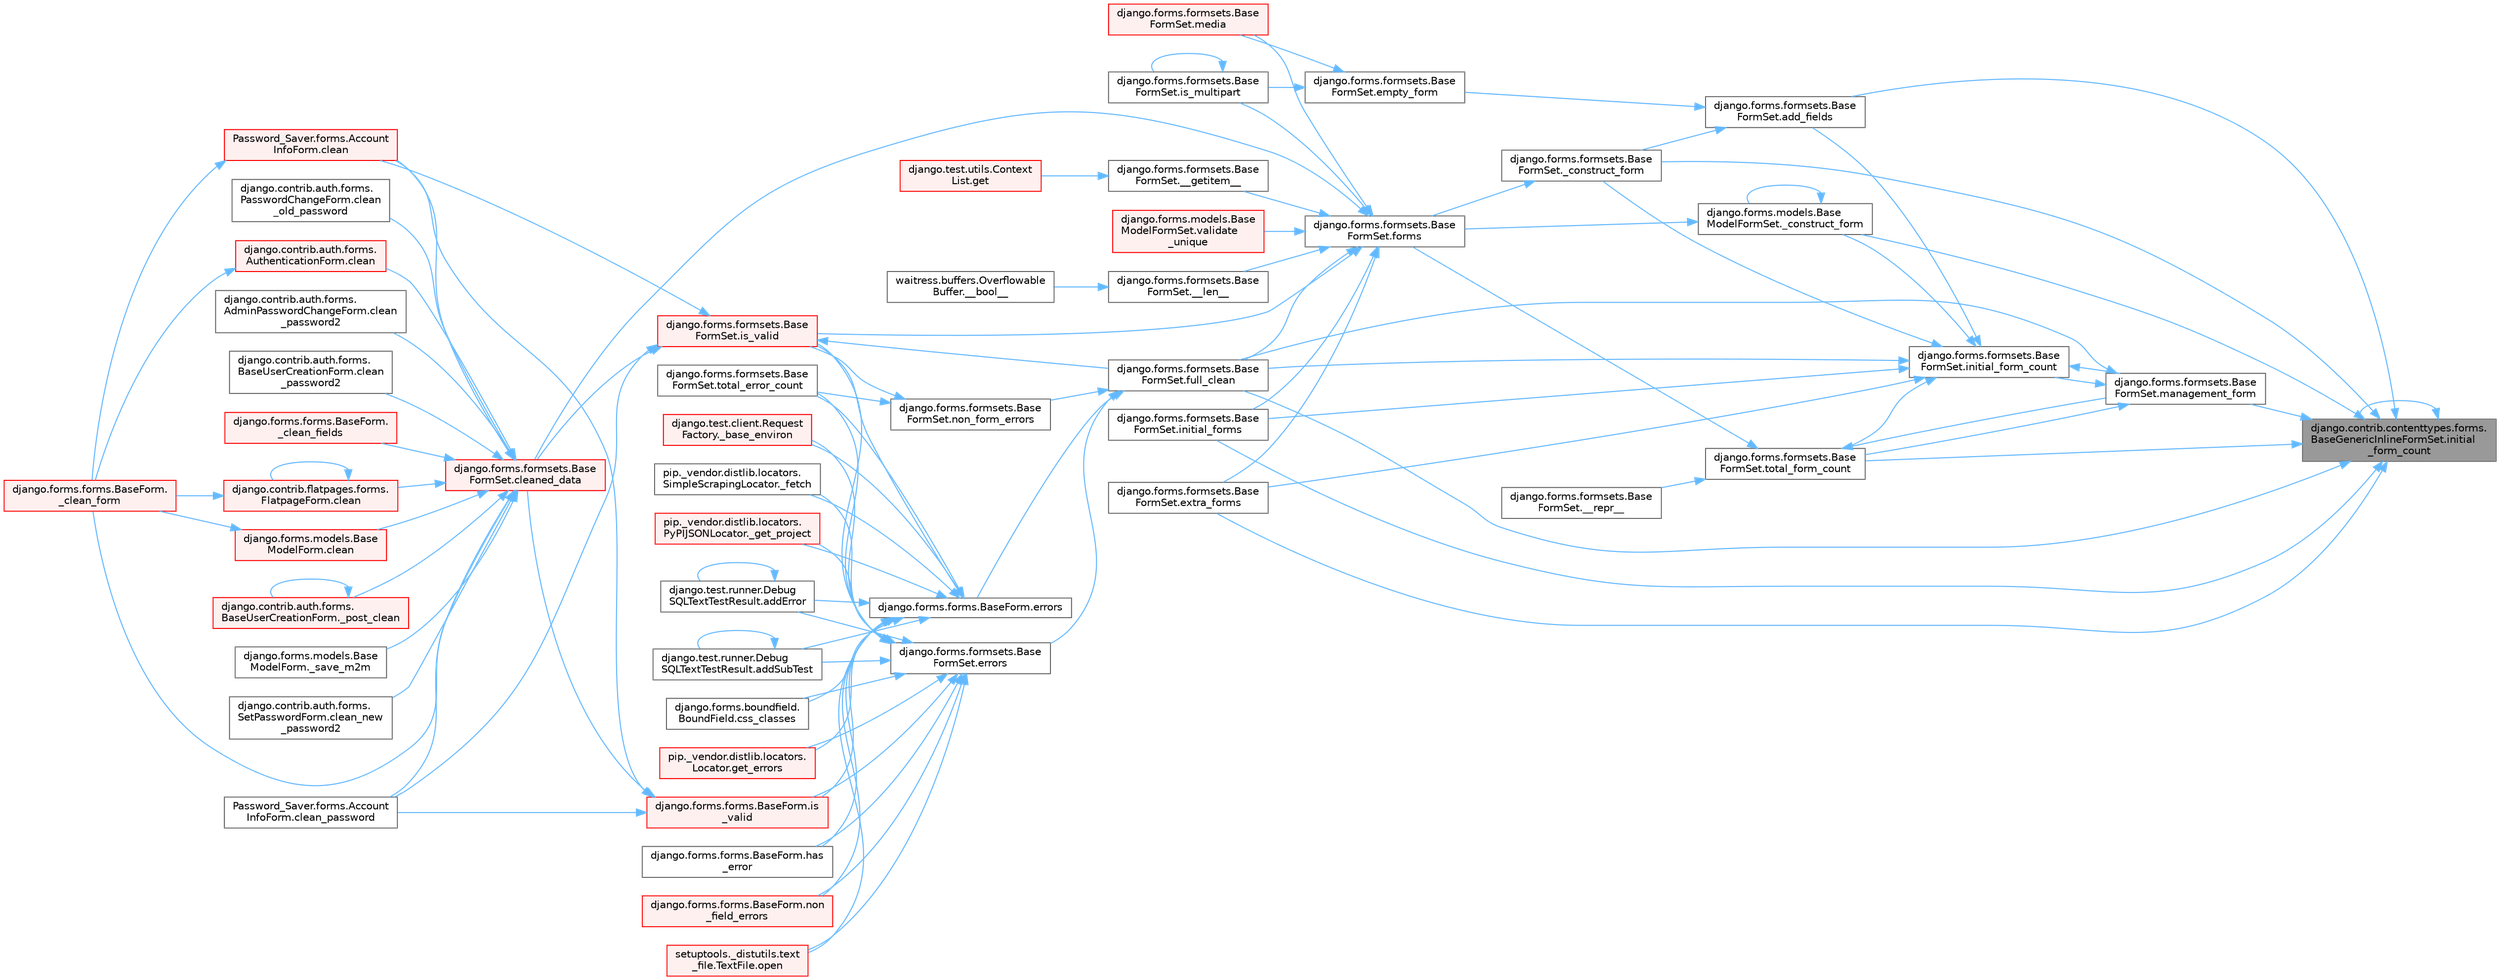 digraph "django.contrib.contenttypes.forms.BaseGenericInlineFormSet.initial_form_count"
{
 // LATEX_PDF_SIZE
  bgcolor="transparent";
  edge [fontname=Helvetica,fontsize=10,labelfontname=Helvetica,labelfontsize=10];
  node [fontname=Helvetica,fontsize=10,shape=box,height=0.2,width=0.4];
  rankdir="RL";
  Node1 [id="Node000001",label="django.contrib.contenttypes.forms.\lBaseGenericInlineFormSet.initial\l_form_count",height=0.2,width=0.4,color="gray40", fillcolor="grey60", style="filled", fontcolor="black",tooltip=" "];
  Node1 -> Node2 [id="edge1_Node000001_Node000002",dir="back",color="steelblue1",style="solid",tooltip=" "];
  Node2 [id="Node000002",label="django.forms.formsets.Base\lFormSet._construct_form",height=0.2,width=0.4,color="grey40", fillcolor="white", style="filled",URL="$classdjango_1_1forms_1_1formsets_1_1_base_form_set.html#a4a92b0779a5f5964325e73f9c8521fe8",tooltip=" "];
  Node2 -> Node3 [id="edge2_Node000002_Node000003",dir="back",color="steelblue1",style="solid",tooltip=" "];
  Node3 [id="Node000003",label="django.forms.formsets.Base\lFormSet.forms",height=0.2,width=0.4,color="grey40", fillcolor="white", style="filled",URL="$classdjango_1_1forms_1_1formsets_1_1_base_form_set.html#a398234150267aa3c6dceaa20a7a507f1",tooltip=" "];
  Node3 -> Node4 [id="edge3_Node000003_Node000004",dir="back",color="steelblue1",style="solid",tooltip=" "];
  Node4 [id="Node000004",label="django.forms.formsets.Base\lFormSet.__getitem__",height=0.2,width=0.4,color="grey40", fillcolor="white", style="filled",URL="$classdjango_1_1forms_1_1formsets_1_1_base_form_set.html#a3ed6460d03a41c30d519e9170d0a17cc",tooltip=" "];
  Node4 -> Node5 [id="edge4_Node000004_Node000005",dir="back",color="steelblue1",style="solid",tooltip=" "];
  Node5 [id="Node000005",label="django.test.utils.Context\lList.get",height=0.2,width=0.4,color="red", fillcolor="#FFF0F0", style="filled",URL="$classdjango_1_1test_1_1utils_1_1_context_list.html#a1797663a8ac92f44dcb9ad281a896842",tooltip=" "];
  Node3 -> Node3176 [id="edge5_Node000003_Node003176",dir="back",color="steelblue1",style="solid",tooltip=" "];
  Node3176 [id="Node003176",label="django.forms.formsets.Base\lFormSet.__len__",height=0.2,width=0.4,color="grey40", fillcolor="white", style="filled",URL="$classdjango_1_1forms_1_1formsets_1_1_base_form_set.html#aa8c1dfbddcb29c04ad7bf814137b3c36",tooltip=" "];
  Node3176 -> Node644 [id="edge6_Node003176_Node000644",dir="back",color="steelblue1",style="solid",tooltip=" "];
  Node644 [id="Node000644",label="waitress.buffers.Overflowable\lBuffer.__bool__",height=0.2,width=0.4,color="grey40", fillcolor="white", style="filled",URL="$classwaitress_1_1buffers_1_1_overflowable_buffer.html#afb6d9eccdeea0e50b91f9281878e017a",tooltip=" "];
  Node3 -> Node1763 [id="edge7_Node000003_Node001763",dir="back",color="steelblue1",style="solid",tooltip=" "];
  Node1763 [id="Node001763",label="django.forms.formsets.Base\lFormSet.cleaned_data",height=0.2,width=0.4,color="red", fillcolor="#FFF0F0", style="filled",URL="$classdjango_1_1forms_1_1formsets_1_1_base_form_set.html#ae51d85dd3faa160668adba372c4e87f7",tooltip=" "];
  Node1763 -> Node1764 [id="edge8_Node001763_Node001764",dir="back",color="steelblue1",style="solid",tooltip=" "];
  Node1764 [id="Node001764",label="django.forms.forms.BaseForm.\l_clean_fields",height=0.2,width=0.4,color="red", fillcolor="#FFF0F0", style="filled",URL="$classdjango_1_1forms_1_1forms_1_1_base_form.html#a38e014bdeb1b8c2092ec5762f1833d9a",tooltip=" "];
  Node1763 -> Node627 [id="edge9_Node001763_Node000627",dir="back",color="steelblue1",style="solid",tooltip=" "];
  Node627 [id="Node000627",label="django.forms.forms.BaseForm.\l_clean_form",height=0.2,width=0.4,color="red", fillcolor="#FFF0F0", style="filled",URL="$classdjango_1_1forms_1_1forms_1_1_base_form.html#ae5eed108001c1a75985b75174fe23f1f",tooltip=" "];
  Node1763 -> Node1765 [id="edge10_Node001763_Node001765",dir="back",color="steelblue1",style="solid",tooltip=" "];
  Node1765 [id="Node001765",label="django.contrib.auth.forms.\lBaseUserCreationForm._post_clean",height=0.2,width=0.4,color="red", fillcolor="#FFF0F0", style="filled",URL="$classdjango_1_1contrib_1_1auth_1_1forms_1_1_base_user_creation_form.html#aa7775ca44825f4bfa9262b10a9c0281c",tooltip=" "];
  Node1765 -> Node1765 [id="edge11_Node001765_Node001765",dir="back",color="steelblue1",style="solid",tooltip=" "];
  Node1763 -> Node1766 [id="edge12_Node001763_Node001766",dir="back",color="steelblue1",style="solid",tooltip=" "];
  Node1766 [id="Node001766",label="django.forms.models.Base\lModelForm._save_m2m",height=0.2,width=0.4,color="grey40", fillcolor="white", style="filled",URL="$classdjango_1_1forms_1_1models_1_1_base_model_form.html#a8e143465fa5977b65ce53f521fa65067",tooltip=" "];
  Node1763 -> Node668 [id="edge13_Node001763_Node000668",dir="back",color="steelblue1",style="solid",tooltip=" "];
  Node668 [id="Node000668",label="django.contrib.auth.forms.\lAuthenticationForm.clean",height=0.2,width=0.4,color="red", fillcolor="#FFF0F0", style="filled",URL="$classdjango_1_1contrib_1_1auth_1_1forms_1_1_authentication_form.html#a92d28be6696caa8d1b7068eefe81793a",tooltip=" "];
  Node668 -> Node627 [id="edge14_Node000668_Node000627",dir="back",color="steelblue1",style="solid",tooltip=" "];
  Node1763 -> Node1767 [id="edge15_Node001763_Node001767",dir="back",color="steelblue1",style="solid",tooltip=" "];
  Node1767 [id="Node001767",label="django.contrib.flatpages.forms.\lFlatpageForm.clean",height=0.2,width=0.4,color="red", fillcolor="#FFF0F0", style="filled",URL="$classdjango_1_1contrib_1_1flatpages_1_1forms_1_1_flatpage_form.html#a0deb29d4415dbd84c765b5972de07e52",tooltip=" "];
  Node1767 -> Node627 [id="edge16_Node001767_Node000627",dir="back",color="steelblue1",style="solid",tooltip=" "];
  Node1767 -> Node1767 [id="edge17_Node001767_Node001767",dir="back",color="steelblue1",style="solid",tooltip=" "];
  Node1763 -> Node1768 [id="edge18_Node001763_Node001768",dir="back",color="steelblue1",style="solid",tooltip=" "];
  Node1768 [id="Node001768",label="django.forms.models.Base\lModelForm.clean",height=0.2,width=0.4,color="red", fillcolor="#FFF0F0", style="filled",URL="$classdjango_1_1forms_1_1models_1_1_base_model_form.html#a6a374c3b609f402d6566b2ee3ff98672",tooltip=" "];
  Node1768 -> Node627 [id="edge19_Node001768_Node000627",dir="back",color="steelblue1",style="solid",tooltip=" "];
  Node1763 -> Node1761 [id="edge20_Node001763_Node001761",dir="back",color="steelblue1",style="solid",tooltip=" "];
  Node1761 [id="Node001761",label="Password_Saver.forms.Account\lInfoForm.clean",height=0.2,width=0.4,color="red", fillcolor="#FFF0F0", style="filled",URL="$class_password___saver_1_1forms_1_1_account_info_form.html#a89126d6030ebafc64c8aeeb352113c54",tooltip=" "];
  Node1761 -> Node627 [id="edge21_Node001761_Node000627",dir="back",color="steelblue1",style="solid",tooltip=" "];
  Node1763 -> Node1769 [id="edge22_Node001763_Node001769",dir="back",color="steelblue1",style="solid",tooltip=" "];
  Node1769 [id="Node001769",label="django.contrib.auth.forms.\lSetPasswordForm.clean_new\l_password2",height=0.2,width=0.4,color="grey40", fillcolor="white", style="filled",URL="$classdjango_1_1contrib_1_1auth_1_1forms_1_1_set_password_form.html#aefb49bddbbf63909718ecac6718b609d",tooltip=" "];
  Node1763 -> Node1770 [id="edge23_Node001763_Node001770",dir="back",color="steelblue1",style="solid",tooltip=" "];
  Node1770 [id="Node001770",label="django.contrib.auth.forms.\lPasswordChangeForm.clean\l_old_password",height=0.2,width=0.4,color="grey40", fillcolor="white", style="filled",URL="$classdjango_1_1contrib_1_1auth_1_1forms_1_1_password_change_form.html#a4d339cd14a321ba76cb6caf226c56d8d",tooltip=" "];
  Node1763 -> Node1762 [id="edge24_Node001763_Node001762",dir="back",color="steelblue1",style="solid",tooltip=" "];
  Node1762 [id="Node001762",label="Password_Saver.forms.Account\lInfoForm.clean_password",height=0.2,width=0.4,color="grey40", fillcolor="white", style="filled",URL="$class_password___saver_1_1forms_1_1_account_info_form.html#a6397d8e90a910bed34ed0ebcf5f74a4e",tooltip=" "];
  Node1763 -> Node1771 [id="edge25_Node001763_Node001771",dir="back",color="steelblue1",style="solid",tooltip=" "];
  Node1771 [id="Node001771",label="django.contrib.auth.forms.\lAdminPasswordChangeForm.clean\l_password2",height=0.2,width=0.4,color="grey40", fillcolor="white", style="filled",URL="$classdjango_1_1contrib_1_1auth_1_1forms_1_1_admin_password_change_form.html#a7e2cc7b4982538a54fc20fb155285496",tooltip=" "];
  Node1763 -> Node1772 [id="edge26_Node001763_Node001772",dir="back",color="steelblue1",style="solid",tooltip=" "];
  Node1772 [id="Node001772",label="django.contrib.auth.forms.\lBaseUserCreationForm.clean\l_password2",height=0.2,width=0.4,color="grey40", fillcolor="white", style="filled",URL="$classdjango_1_1contrib_1_1auth_1_1forms_1_1_base_user_creation_form.html#afe0d67cb9bbafa947e8c7ba75e6b8dd2",tooltip=" "];
  Node3 -> Node1916 [id="edge27_Node000003_Node001916",dir="back",color="steelblue1",style="solid",tooltip=" "];
  Node1916 [id="Node001916",label="django.forms.formsets.Base\lFormSet.extra_forms",height=0.2,width=0.4,color="grey40", fillcolor="white", style="filled",URL="$classdjango_1_1forms_1_1formsets_1_1_base_form_set.html#a80e8dd7968259b3ccdfd86ac190c342a",tooltip=" "];
  Node3 -> Node1783 [id="edge28_Node000003_Node001783",dir="back",color="steelblue1",style="solid",tooltip=" "];
  Node1783 [id="Node001783",label="django.forms.formsets.Base\lFormSet.full_clean",height=0.2,width=0.4,color="grey40", fillcolor="white", style="filled",URL="$classdjango_1_1forms_1_1formsets_1_1_base_form_set.html#aa475bdb58853c14bfcd93bd7b494e3b1",tooltip=" "];
  Node1783 -> Node630 [id="edge29_Node001783_Node000630",dir="back",color="steelblue1",style="solid",tooltip=" "];
  Node630 [id="Node000630",label="django.forms.forms.BaseForm.errors",height=0.2,width=0.4,color="grey40", fillcolor="white", style="filled",URL="$classdjango_1_1forms_1_1forms_1_1_base_form.html#aca47cb75eb6c321d1c429b33eca94d49",tooltip=" "];
  Node630 -> Node631 [id="edge30_Node000630_Node000631",dir="back",color="steelblue1",style="solid",tooltip=" "];
  Node631 [id="Node000631",label="django.test.client.Request\lFactory._base_environ",height=0.2,width=0.4,color="red", fillcolor="#FFF0F0", style="filled",URL="$classdjango_1_1test_1_1client_1_1_request_factory.html#ab650654b992f4e9fc9e30bd0442973c1",tooltip=" "];
  Node630 -> Node671 [id="edge31_Node000630_Node000671",dir="back",color="steelblue1",style="solid",tooltip=" "];
  Node671 [id="Node000671",label="pip._vendor.distlib.locators.\lSimpleScrapingLocator._fetch",height=0.2,width=0.4,color="grey40", fillcolor="white", style="filled",URL="$classpip_1_1__vendor_1_1distlib_1_1locators_1_1_simple_scraping_locator.html#a72156eb8243de03d8881db3caaa60b8c",tooltip=" "];
  Node630 -> Node672 [id="edge32_Node000630_Node000672",dir="back",color="steelblue1",style="solid",tooltip=" "];
  Node672 [id="Node000672",label="pip._vendor.distlib.locators.\lPyPIJSONLocator._get_project",height=0.2,width=0.4,color="red", fillcolor="#FFF0F0", style="filled",URL="$classpip_1_1__vendor_1_1distlib_1_1locators_1_1_py_p_i_j_s_o_n_locator.html#ab5b95d18130e47c0bedca04d7b010bf6",tooltip=" "];
  Node630 -> Node1750 [id="edge33_Node000630_Node001750",dir="back",color="steelblue1",style="solid",tooltip=" "];
  Node1750 [id="Node001750",label="django.test.runner.Debug\lSQLTextTestResult.addError",height=0.2,width=0.4,color="grey40", fillcolor="white", style="filled",URL="$classdjango_1_1test_1_1runner_1_1_debug_s_q_l_text_test_result.html#a398c116f3b7d25563a21e81178271a8a",tooltip=" "];
  Node1750 -> Node1750 [id="edge34_Node001750_Node001750",dir="back",color="steelblue1",style="solid",tooltip=" "];
  Node630 -> Node1751 [id="edge35_Node000630_Node001751",dir="back",color="steelblue1",style="solid",tooltip=" "];
  Node1751 [id="Node001751",label="django.test.runner.Debug\lSQLTextTestResult.addSubTest",height=0.2,width=0.4,color="grey40", fillcolor="white", style="filled",URL="$classdjango_1_1test_1_1runner_1_1_debug_s_q_l_text_test_result.html#a65bae0538566d8bc532c972340744b1e",tooltip=" "];
  Node1751 -> Node1751 [id="edge36_Node001751_Node001751",dir="back",color="steelblue1",style="solid",tooltip=" "];
  Node630 -> Node1752 [id="edge37_Node000630_Node001752",dir="back",color="steelblue1",style="solid",tooltip=" "];
  Node1752 [id="Node001752",label="django.forms.boundfield.\lBoundField.css_classes",height=0.2,width=0.4,color="grey40", fillcolor="white", style="filled",URL="$classdjango_1_1forms_1_1boundfield_1_1_bound_field.html#a19d289ef3598c412a0fee978458875bc",tooltip=" "];
  Node630 -> Node1753 [id="edge38_Node000630_Node001753",dir="back",color="steelblue1",style="solid",tooltip=" "];
  Node1753 [id="Node001753",label="pip._vendor.distlib.locators.\lLocator.get_errors",height=0.2,width=0.4,color="red", fillcolor="#FFF0F0", style="filled",URL="$classpip_1_1__vendor_1_1distlib_1_1locators_1_1_locator.html#abc5864a47e4cb8c481f44eb1a72f565c",tooltip=" "];
  Node630 -> Node1755 [id="edge39_Node000630_Node001755",dir="back",color="steelblue1",style="solid",tooltip=" "];
  Node1755 [id="Node001755",label="django.forms.forms.BaseForm.has\l_error",height=0.2,width=0.4,color="grey40", fillcolor="white", style="filled",URL="$classdjango_1_1forms_1_1forms_1_1_base_form.html#af67d8e47182c8c92ad4cac6441bfeb80",tooltip=" "];
  Node630 -> Node1756 [id="edge40_Node000630_Node001756",dir="back",color="steelblue1",style="solid",tooltip=" "];
  Node1756 [id="Node001756",label="django.forms.forms.BaseForm.is\l_valid",height=0.2,width=0.4,color="red", fillcolor="#FFF0F0", style="filled",URL="$classdjango_1_1forms_1_1forms_1_1_base_form.html#a8be15c9eaccca682a18c7d3f13802cc4",tooltip=" "];
  Node1756 -> Node1761 [id="edge41_Node001756_Node001761",dir="back",color="steelblue1",style="solid",tooltip=" "];
  Node1756 -> Node1762 [id="edge42_Node001756_Node001762",dir="back",color="steelblue1",style="solid",tooltip=" "];
  Node1756 -> Node1763 [id="edge43_Node001756_Node001763",dir="back",color="steelblue1",style="solid",tooltip=" "];
  Node630 -> Node1782 [id="edge44_Node000630_Node001782",dir="back",color="steelblue1",style="solid",tooltip=" "];
  Node1782 [id="Node001782",label="django.forms.formsets.Base\lFormSet.is_valid",height=0.2,width=0.4,color="red", fillcolor="#FFF0F0", style="filled",URL="$classdjango_1_1forms_1_1formsets_1_1_base_form_set.html#a713477cfb7c01e723400df62b49c250c",tooltip=" "];
  Node1782 -> Node1761 [id="edge45_Node001782_Node001761",dir="back",color="steelblue1",style="solid",tooltip=" "];
  Node1782 -> Node1762 [id="edge46_Node001782_Node001762",dir="back",color="steelblue1",style="solid",tooltip=" "];
  Node1782 -> Node1763 [id="edge47_Node001782_Node001763",dir="back",color="steelblue1",style="solid",tooltip=" "];
  Node1782 -> Node1783 [id="edge48_Node001782_Node001783",dir="back",color="steelblue1",style="solid",tooltip=" "];
  Node630 -> Node1786 [id="edge49_Node000630_Node001786",dir="back",color="steelblue1",style="solid",tooltip=" "];
  Node1786 [id="Node001786",label="django.forms.forms.BaseForm.non\l_field_errors",height=0.2,width=0.4,color="red", fillcolor="#FFF0F0", style="filled",URL="$classdjango_1_1forms_1_1forms_1_1_base_form.html#a713be7c8d25008cf58c90916cb682447",tooltip=" "];
  Node630 -> Node1790 [id="edge50_Node000630_Node001790",dir="back",color="steelblue1",style="solid",tooltip=" "];
  Node1790 [id="Node001790",label="setuptools._distutils.text\l_file.TextFile.open",height=0.2,width=0.4,color="red", fillcolor="#FFF0F0", style="filled",URL="$classsetuptools_1_1__distutils_1_1text__file_1_1_text_file.html#ab568abcef363b1b422cddfead42e68b2",tooltip=" "];
  Node630 -> Node1785 [id="edge51_Node000630_Node001785",dir="back",color="steelblue1",style="solid",tooltip=" "];
  Node1785 [id="Node001785",label="django.forms.formsets.Base\lFormSet.total_error_count",height=0.2,width=0.4,color="grey40", fillcolor="white", style="filled",URL="$classdjango_1_1forms_1_1formsets_1_1_base_form_set.html#a3e9cbe55cc991b30b14546a857abb212",tooltip=" "];
  Node1783 -> Node670 [id="edge52_Node001783_Node000670",dir="back",color="steelblue1",style="solid",tooltip=" "];
  Node670 [id="Node000670",label="django.forms.formsets.Base\lFormSet.errors",height=0.2,width=0.4,color="grey40", fillcolor="white", style="filled",URL="$classdjango_1_1forms_1_1formsets_1_1_base_form_set.html#a9e249e2240c3ae2775249e3d3da42020",tooltip=" "];
  Node670 -> Node631 [id="edge53_Node000670_Node000631",dir="back",color="steelblue1",style="solid",tooltip=" "];
  Node670 -> Node671 [id="edge54_Node000670_Node000671",dir="back",color="steelblue1",style="solid",tooltip=" "];
  Node670 -> Node672 [id="edge55_Node000670_Node000672",dir="back",color="steelblue1",style="solid",tooltip=" "];
  Node670 -> Node1750 [id="edge56_Node000670_Node001750",dir="back",color="steelblue1",style="solid",tooltip=" "];
  Node670 -> Node1751 [id="edge57_Node000670_Node001751",dir="back",color="steelblue1",style="solid",tooltip=" "];
  Node670 -> Node1752 [id="edge58_Node000670_Node001752",dir="back",color="steelblue1",style="solid",tooltip=" "];
  Node670 -> Node1753 [id="edge59_Node000670_Node001753",dir="back",color="steelblue1",style="solid",tooltip=" "];
  Node670 -> Node1755 [id="edge60_Node000670_Node001755",dir="back",color="steelblue1",style="solid",tooltip=" "];
  Node670 -> Node1756 [id="edge61_Node000670_Node001756",dir="back",color="steelblue1",style="solid",tooltip=" "];
  Node670 -> Node1782 [id="edge62_Node000670_Node001782",dir="back",color="steelblue1",style="solid",tooltip=" "];
  Node670 -> Node1786 [id="edge63_Node000670_Node001786",dir="back",color="steelblue1",style="solid",tooltip=" "];
  Node670 -> Node1790 [id="edge64_Node000670_Node001790",dir="back",color="steelblue1",style="solid",tooltip=" "];
  Node670 -> Node1785 [id="edge65_Node000670_Node001785",dir="back",color="steelblue1",style="solid",tooltip=" "];
  Node1783 -> Node1784 [id="edge66_Node001783_Node001784",dir="back",color="steelblue1",style="solid",tooltip=" "];
  Node1784 [id="Node001784",label="django.forms.formsets.Base\lFormSet.non_form_errors",height=0.2,width=0.4,color="grey40", fillcolor="white", style="filled",URL="$classdjango_1_1forms_1_1formsets_1_1_base_form_set.html#a8b499fb5fdd72c59134bf40aeac2de3c",tooltip=" "];
  Node1784 -> Node1782 [id="edge67_Node001784_Node001782",dir="back",color="steelblue1",style="solid",tooltip=" "];
  Node1784 -> Node1785 [id="edge68_Node001784_Node001785",dir="back",color="steelblue1",style="solid",tooltip=" "];
  Node3 -> Node1917 [id="edge69_Node000003_Node001917",dir="back",color="steelblue1",style="solid",tooltip=" "];
  Node1917 [id="Node001917",label="django.forms.formsets.Base\lFormSet.initial_forms",height=0.2,width=0.4,color="grey40", fillcolor="white", style="filled",URL="$classdjango_1_1forms_1_1formsets_1_1_base_form_set.html#a36a0e4b12f42f368c74d3a704cc58d03",tooltip=" "];
  Node3 -> Node1889 [id="edge70_Node000003_Node001889",dir="back",color="steelblue1",style="solid",tooltip=" "];
  Node1889 [id="Node001889",label="django.forms.formsets.Base\lFormSet.is_multipart",height=0.2,width=0.4,color="grey40", fillcolor="white", style="filled",URL="$classdjango_1_1forms_1_1formsets_1_1_base_form_set.html#a70cb5455998cfb8556810d3215d617c8",tooltip=" "];
  Node1889 -> Node1889 [id="edge71_Node001889_Node001889",dir="back",color="steelblue1",style="solid",tooltip=" "];
  Node3 -> Node1782 [id="edge72_Node000003_Node001782",dir="back",color="steelblue1",style="solid",tooltip=" "];
  Node3 -> Node1890 [id="edge73_Node000003_Node001890",dir="back",color="steelblue1",style="solid",tooltip=" "];
  Node1890 [id="Node001890",label="django.forms.formsets.Base\lFormSet.media",height=0.2,width=0.4,color="red", fillcolor="#FFF0F0", style="filled",URL="$classdjango_1_1forms_1_1formsets_1_1_base_form_set.html#a6f8913e4888f6eb8afa928cf91e9c8f9",tooltip=" "];
  Node3 -> Node3177 [id="edge74_Node000003_Node003177",dir="back",color="steelblue1",style="solid",tooltip=" "];
  Node3177 [id="Node003177",label="django.forms.models.Base\lModelFormSet.validate\l_unique",height=0.2,width=0.4,color="red", fillcolor="#FFF0F0", style="filled",URL="$classdjango_1_1forms_1_1models_1_1_base_model_form_set.html#a0d01f97a86fd02a126b2fd51d02fd07d",tooltip=" "];
  Node1 -> Node102 [id="edge75_Node000001_Node000102",dir="back",color="steelblue1",style="solid",tooltip=" "];
  Node102 [id="Node000102",label="django.forms.models.Base\lModelFormSet._construct_form",height=0.2,width=0.4,color="grey40", fillcolor="white", style="filled",URL="$classdjango_1_1forms_1_1models_1_1_base_model_form_set.html#a2318f52c4f2963f7674c8e15e2f3c324",tooltip=" "];
  Node102 -> Node102 [id="edge76_Node000102_Node000102",dir="back",color="steelblue1",style="solid",tooltip=" "];
  Node102 -> Node3 [id="edge77_Node000102_Node000003",dir="back",color="steelblue1",style="solid",tooltip=" "];
  Node1 -> Node1915 [id="edge78_Node000001_Node001915",dir="back",color="steelblue1",style="solid",tooltip=" "];
  Node1915 [id="Node001915",label="django.forms.formsets.Base\lFormSet.add_fields",height=0.2,width=0.4,color="grey40", fillcolor="white", style="filled",URL="$classdjango_1_1forms_1_1formsets_1_1_base_form_set.html#a9db7c4b565cef620c0195e8f424c3861",tooltip=" "];
  Node1915 -> Node2 [id="edge79_Node001915_Node000002",dir="back",color="steelblue1",style="solid",tooltip=" "];
  Node1915 -> Node1888 [id="edge80_Node001915_Node001888",dir="back",color="steelblue1",style="solid",tooltip=" "];
  Node1888 [id="Node001888",label="django.forms.formsets.Base\lFormSet.empty_form",height=0.2,width=0.4,color="grey40", fillcolor="white", style="filled",URL="$classdjango_1_1forms_1_1formsets_1_1_base_form_set.html#a69a56ef37f740ee182c119cf62cf42a1",tooltip=" "];
  Node1888 -> Node1889 [id="edge81_Node001888_Node001889",dir="back",color="steelblue1",style="solid",tooltip=" "];
  Node1888 -> Node1890 [id="edge82_Node001888_Node001890",dir="back",color="steelblue1",style="solid",tooltip=" "];
  Node1 -> Node1916 [id="edge83_Node000001_Node001916",dir="back",color="steelblue1",style="solid",tooltip=" "];
  Node1 -> Node1783 [id="edge84_Node000001_Node001783",dir="back",color="steelblue1",style="solid",tooltip=" "];
  Node1 -> Node1 [id="edge85_Node000001_Node000001",dir="back",color="steelblue1",style="solid",tooltip=" "];
  Node1 -> Node1917 [id="edge86_Node000001_Node001917",dir="back",color="steelblue1",style="solid",tooltip=" "];
  Node1 -> Node1918 [id="edge87_Node000001_Node001918",dir="back",color="steelblue1",style="solid",tooltip=" "];
  Node1918 [id="Node001918",label="django.forms.formsets.Base\lFormSet.management_form",height=0.2,width=0.4,color="grey40", fillcolor="white", style="filled",URL="$classdjango_1_1forms_1_1formsets_1_1_base_form_set.html#a4fca1fb0745bdade6e7a259744b90d94",tooltip=" "];
  Node1918 -> Node1783 [id="edge88_Node001918_Node001783",dir="back",color="steelblue1",style="solid",tooltip=" "];
  Node1918 -> Node1914 [id="edge89_Node001918_Node001914",dir="back",color="steelblue1",style="solid",tooltip=" "];
  Node1914 [id="Node001914",label="django.forms.formsets.Base\lFormSet.initial_form_count",height=0.2,width=0.4,color="grey40", fillcolor="white", style="filled",URL="$classdjango_1_1forms_1_1formsets_1_1_base_form_set.html#ac69af218aef466f57271c03f8406077e",tooltip=" "];
  Node1914 -> Node2 [id="edge90_Node001914_Node000002",dir="back",color="steelblue1",style="solid",tooltip=" "];
  Node1914 -> Node102 [id="edge91_Node001914_Node000102",dir="back",color="steelblue1",style="solid",tooltip=" "];
  Node1914 -> Node1915 [id="edge92_Node001914_Node001915",dir="back",color="steelblue1",style="solid",tooltip=" "];
  Node1914 -> Node1916 [id="edge93_Node001914_Node001916",dir="back",color="steelblue1",style="solid",tooltip=" "];
  Node1914 -> Node1783 [id="edge94_Node001914_Node001783",dir="back",color="steelblue1",style="solid",tooltip=" "];
  Node1914 -> Node1917 [id="edge95_Node001914_Node001917",dir="back",color="steelblue1",style="solid",tooltip=" "];
  Node1914 -> Node1918 [id="edge96_Node001914_Node001918",dir="back",color="steelblue1",style="solid",tooltip=" "];
  Node1914 -> Node1919 [id="edge97_Node001914_Node001919",dir="back",color="steelblue1",style="solid",tooltip=" "];
  Node1919 [id="Node001919",label="django.forms.formsets.Base\lFormSet.total_form_count",height=0.2,width=0.4,color="grey40", fillcolor="white", style="filled",URL="$classdjango_1_1forms_1_1formsets_1_1_base_form_set.html#a6f385fb1509469e7b3071b42ad2dc945",tooltip=" "];
  Node1919 -> Node1920 [id="edge98_Node001919_Node001920",dir="back",color="steelblue1",style="solid",tooltip=" "];
  Node1920 [id="Node001920",label="django.forms.formsets.Base\lFormSet.__repr__",height=0.2,width=0.4,color="grey40", fillcolor="white", style="filled",URL="$classdjango_1_1forms_1_1formsets_1_1_base_form_set.html#af3b226e1450916544fc07dea5618ae20",tooltip=" "];
  Node1919 -> Node3 [id="edge99_Node001919_Node000003",dir="back",color="steelblue1",style="solid",tooltip=" "];
  Node1919 -> Node1918 [id="edge100_Node001919_Node001918",dir="back",color="steelblue1",style="solid",tooltip=" "];
  Node1918 -> Node1919 [id="edge101_Node001918_Node001919",dir="back",color="steelblue1",style="solid",tooltip=" "];
  Node1 -> Node1919 [id="edge102_Node000001_Node001919",dir="back",color="steelblue1",style="solid",tooltip=" "];
}
